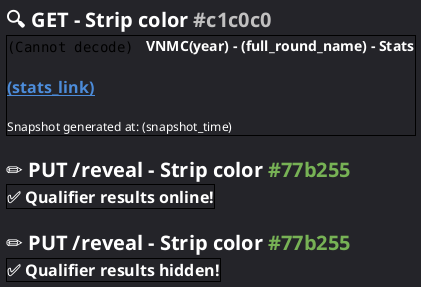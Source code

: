 @startsalt match
	<style>
		saltDiagram {
			BackgroundColor #242429
		}
	</style>
	{
		= <color:#ffffff>🔍 GET - Strip color <color:#c1c0c0><size:16>#c1c0c0
		{+
			<img:../logo.png>    <b><color:#ffffff><size:14>VNMC(year) - (full_round_name) - Stats
			.
			<b><color:#4c8cda><size:16>__(stats_link)__
			.
			<color:#ffffff><size:12>Snapshot generated at: (snapshot_time)
		}
		.
		= <color:#ffffff>✏️ PUT /reveal - Strip color <color:#77b255><size:16>#77b255 /' toggle ON '/
		{+
			<b><color:#ffffff><size:16>✅ Qualifier results online!
		}
		.
		= <color:#ffffff>✏️ PUT /reveal - Strip color <color:#77b255><size:16>#77b255 /' toggle OFF '/
		{+
			<b><color:#ffffff><size:16>✅ Qualifier results hidden!
		}
	}
@endsalt